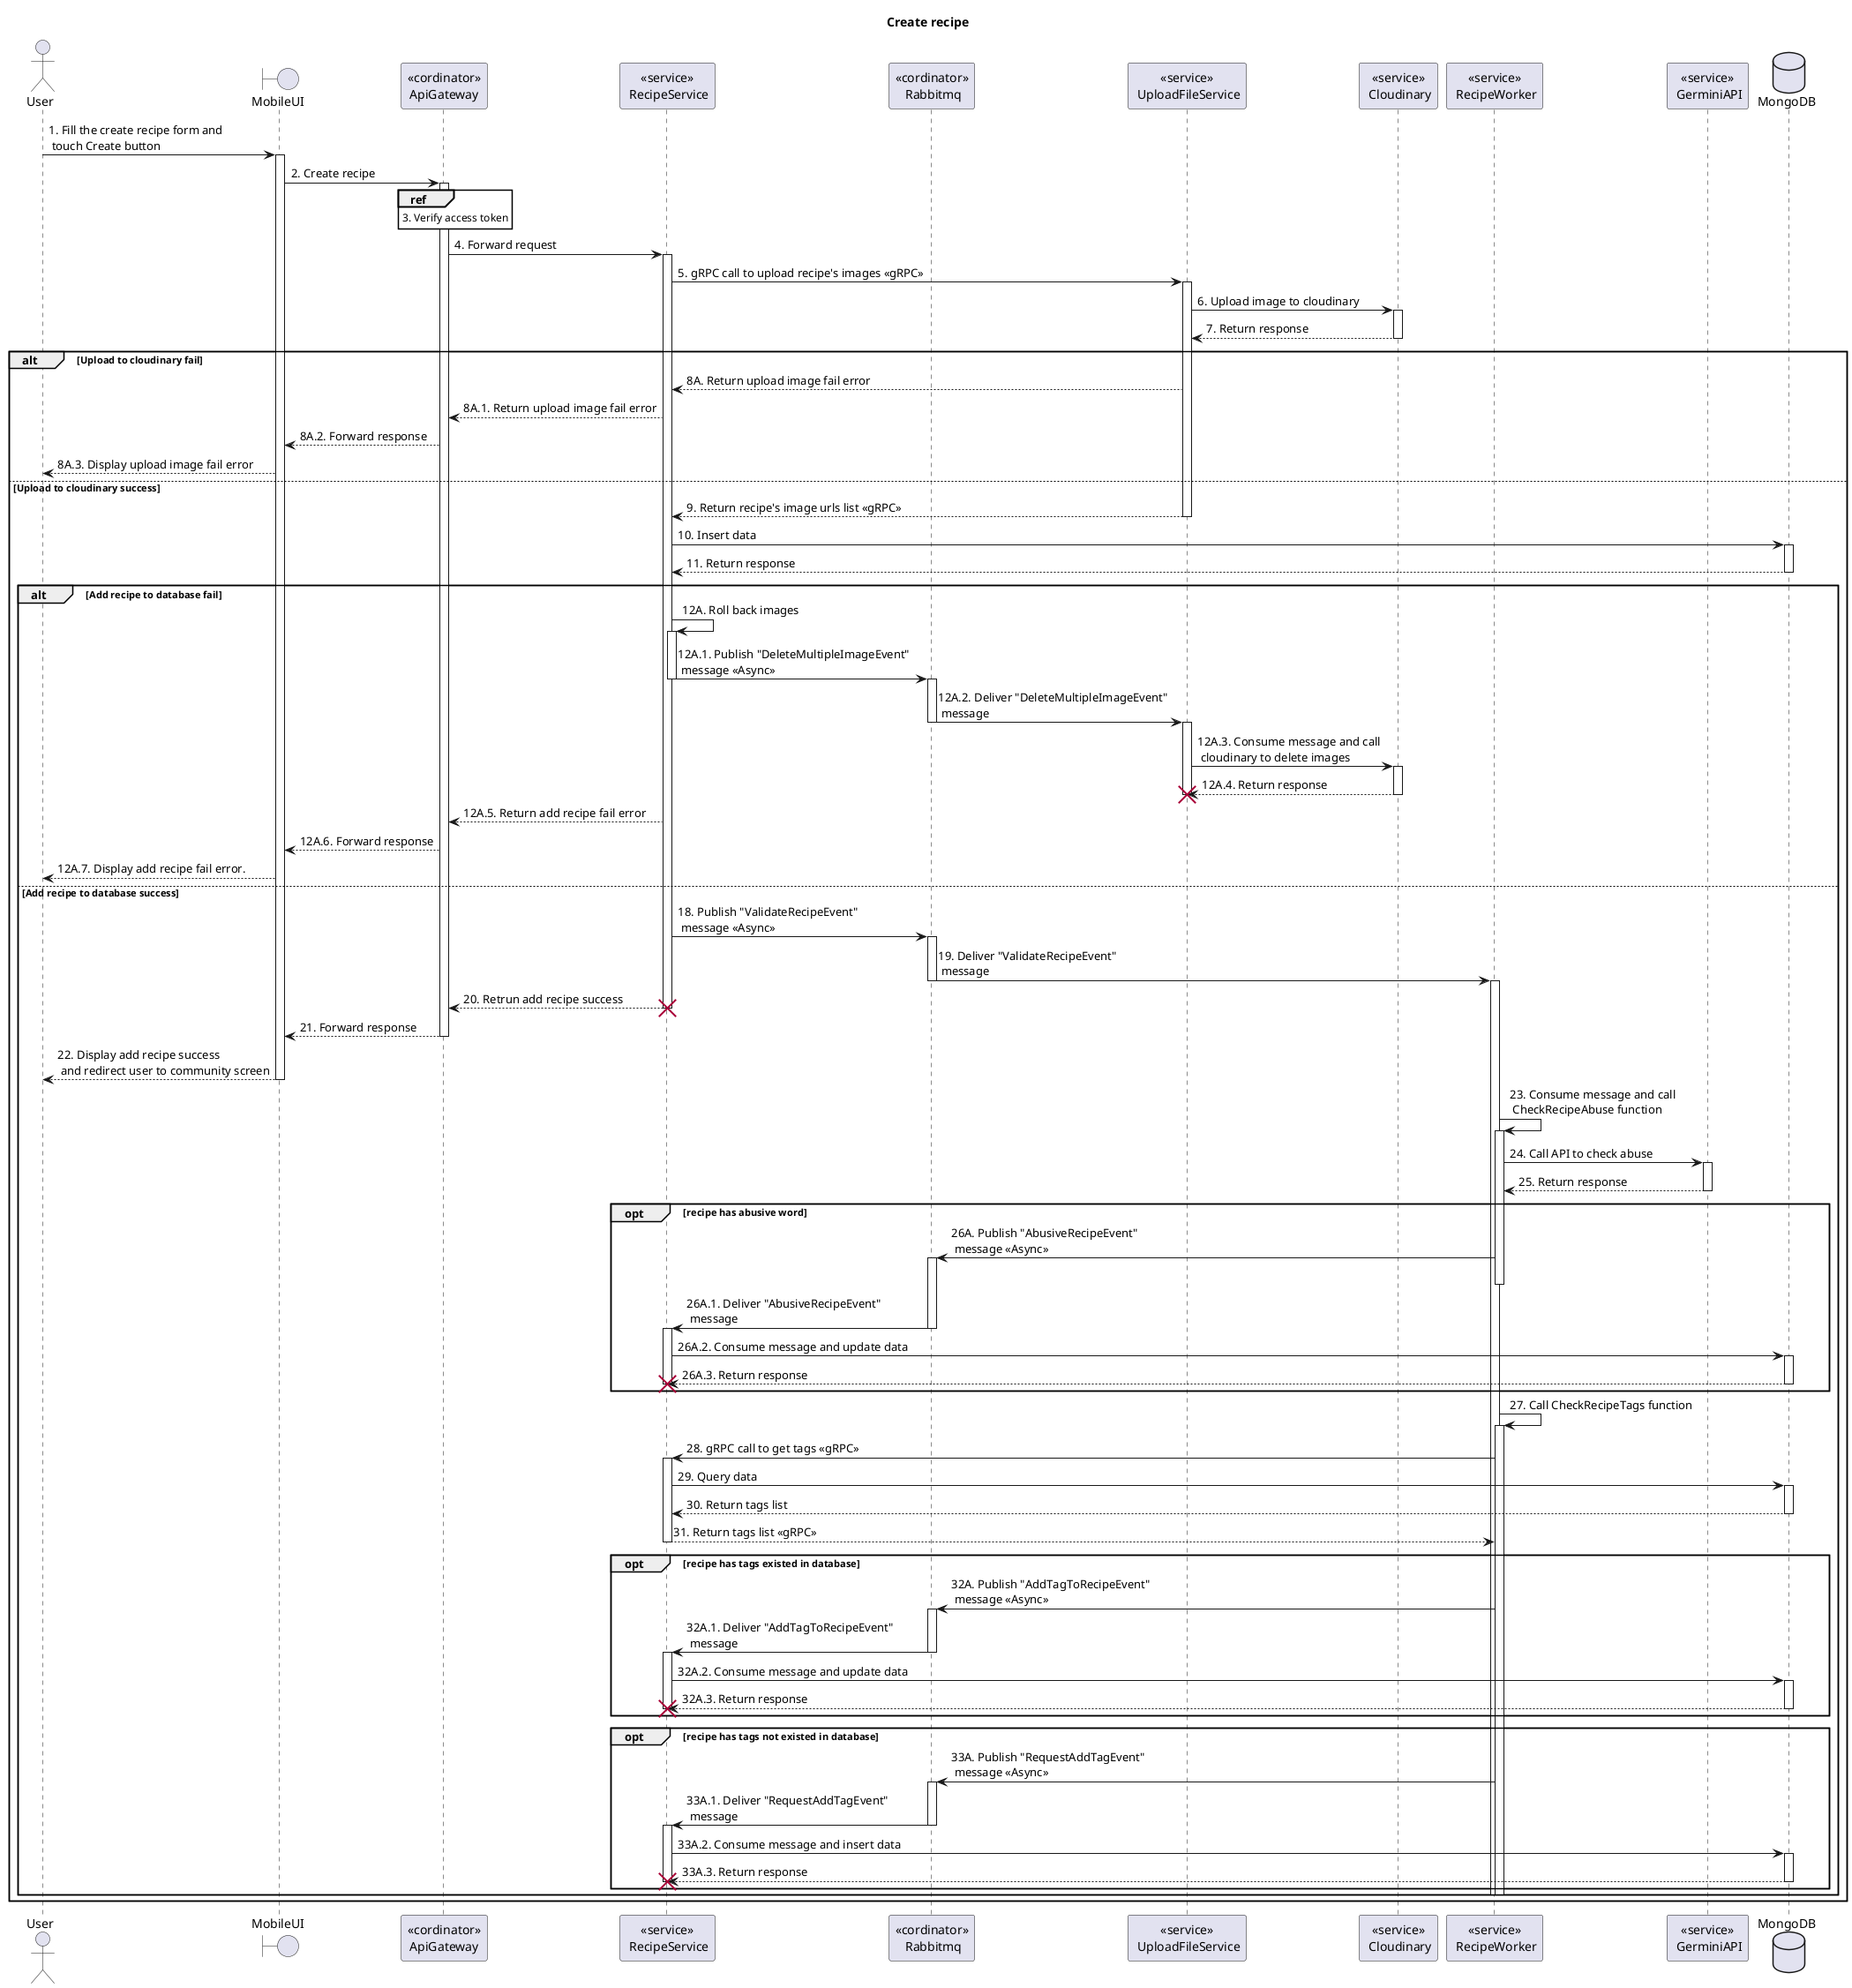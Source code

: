 @startuml Sequence
title "Create recipe"
' Style section
<style>
  sequenceDiagram {
    reference {
      BackGroundColor white
    }
}
</style>

actor User
boundary MobileUI 
participant "<<cordinator>>\nApiGateway" as ApiGateway
participant "<<service>>\n RecipeService" as RecipeService
participant "<<cordinator>>\n Rabbitmq" as Rabbitmq
participant "<<service>>\n UploadFileService" as UploadFileService
participant "<<service>>\n Cloudinary" as Cloudinary
participant "<<service>>\n RecipeWorker" as RecipeWorker
participant "<<service>>\n GerminiAPI" as GerminiAPI
database MongoDB

User -> MobileUI++: 1. Fill the create recipe form and \n touch Create button

MobileUI -> ApiGateway++: 2. Create recipe

ref over ApiGateway: 3. Verify access token

ApiGateway -> RecipeService++: 4. Forward request

RecipeService -> UploadFileService++: 5. gRPC call to upload recipe's images <<gRPC>>
UploadFileService -> Cloudinary++: 6. Upload image to cloudinary
UploadFileService <-- Cloudinary--: 7. Return response

alt Upload to cloudinary fail
    RecipeService <-- UploadFileService: 8A. Return upload image fail error
    ApiGateway <-- RecipeService: 8A.1. Return upload image fail error
    MobileUI <-- ApiGateway: 8A.2. Forward response
    User <-- MobileUI: 8A.3. Display upload image fail error
else Upload to cloudinary success 
    RecipeService <-- UploadFileService--: 9. Return recipe's image urls list <<gRPC>>
    RecipeService -> MongoDB++: 10. Insert data
    RecipeService <-- MongoDB--: 11. Return response
    alt Add recipe to database fail
        RecipeService -> RecipeService: 12A. Roll back images
        activate RecipeService
        RecipeService -> Rabbitmq: 12A.1. Publish "DeleteMultipleImageEvent" \n message <<Async>>
        deactivate RecipeService
        activate Rabbitmq
        Rabbitmq -> UploadFileService: 12A.2. Deliver "DeleteMultipleImageEvent"\n message
        deactivate Rabbitmq
        activate UploadFileService
        UploadFileService -> Cloudinary++: 12A.3. Consume message and call \n cloudinary to delete images
        UploadFileService <-- Cloudinary--: 12A.4. Return response
        destroy UploadFileService
        deactivate UploadFileService
        ApiGateway <-- RecipeService: 12A.5. Return add recipe fail error
        MobileUI <-- ApiGateway: 12A.6. Forward response
        User <-- MobileUI: 12A.7. Display add recipe fail error.
    else Add recipe to database success
        RecipeService -> Rabbitmq++: 18. Publish "ValidateRecipeEvent" \n message <<Async>>
        Rabbitmq -> RecipeWorker: 19. Deliver "ValidateRecipeEvent"\n message
        deactivate Rabbitmq
        activate RecipeWorker
        ApiGateway <-- RecipeService--: 20. Retrun add recipe success
        destroy RecipeService
        MobileUI <-- ApiGateway--: 21. Forward response
        User <-- MobileUI--: 22. Display add recipe success\n and redirect user to community screen

        RecipeWorker -> RecipeWorker: 23. Consume message and call \n CheckRecipeAbuse function
        activate RecipeWorker
        RecipeWorker -> GerminiAPI++: 24. Call API to check abuse
        RecipeWorker <-- GerminiAPI--: 25. Return response

        opt recipe has abusive word
            RecipeWorker -> Rabbitmq++: 26A. Publish "AbusiveRecipeEvent" \n message <<Async>>
            deactivate RecipeWorker
            Rabbitmq -> RecipeService: 26A.1. Deliver "AbusiveRecipeEvent"\n message
            deactivate Rabbitmq
            activate RecipeService
            RecipeService -> MongoDB++: 26A.2. Consume message and update data
            RecipeService <-- MongoDB--: 26A.3. Return response
            destroy RecipeService
            deactivate RecipeService
        end opt

        RecipeWorker -> RecipeWorker++: 27. Call CheckRecipeTags function
        RecipeWorker -> RecipeService++: 28. gRPC call to get tags <<gRPC>>
        RecipeService -> MongoDB++: 29. Query data
        RecipeService <-- MongoDB--: 30. Return tags list
        RecipeWorker <-- RecipeService--: 31. Return tags list <<gRPC>>
        opt recipe has tags existed in database
            RecipeWorker -> Rabbitmq++: 32A. Publish "AddTagToRecipeEvent" \n message <<Async>>
            Rabbitmq -> RecipeService: 32A.1. Deliver "AddTagToRecipeEvent"\n message
            deactivate Rabbitmq
            activate RecipeService
            RecipeService -> MongoDB++: 32A.2. Consume message and update data
            RecipeService <-- MongoDB--: 32A.3. Return response
            destroy RecipeService

            deactivate RecipeService
        end opt

        opt recipe has tags not existed in database
            RecipeWorker -> Rabbitmq++: 33A. Publish "RequestAddTagEvent" \n message <<Async>>
            Rabbitmq -> RecipeService: 33A.1. Deliver "RequestAddTagEvent"\n message
            deactivate Rabbitmq
            activate RecipeService
            RecipeService -> MongoDB++: 33A.2. Consume message and insert data
            RecipeService <-- MongoDB--: 33A.3. Return response
            destroy RecipeService

            deactivate RecipeService
        end opt
        deactivate RecipeWorker
        deactivate RecipeWorker
    end alt
end alt

@enduml
